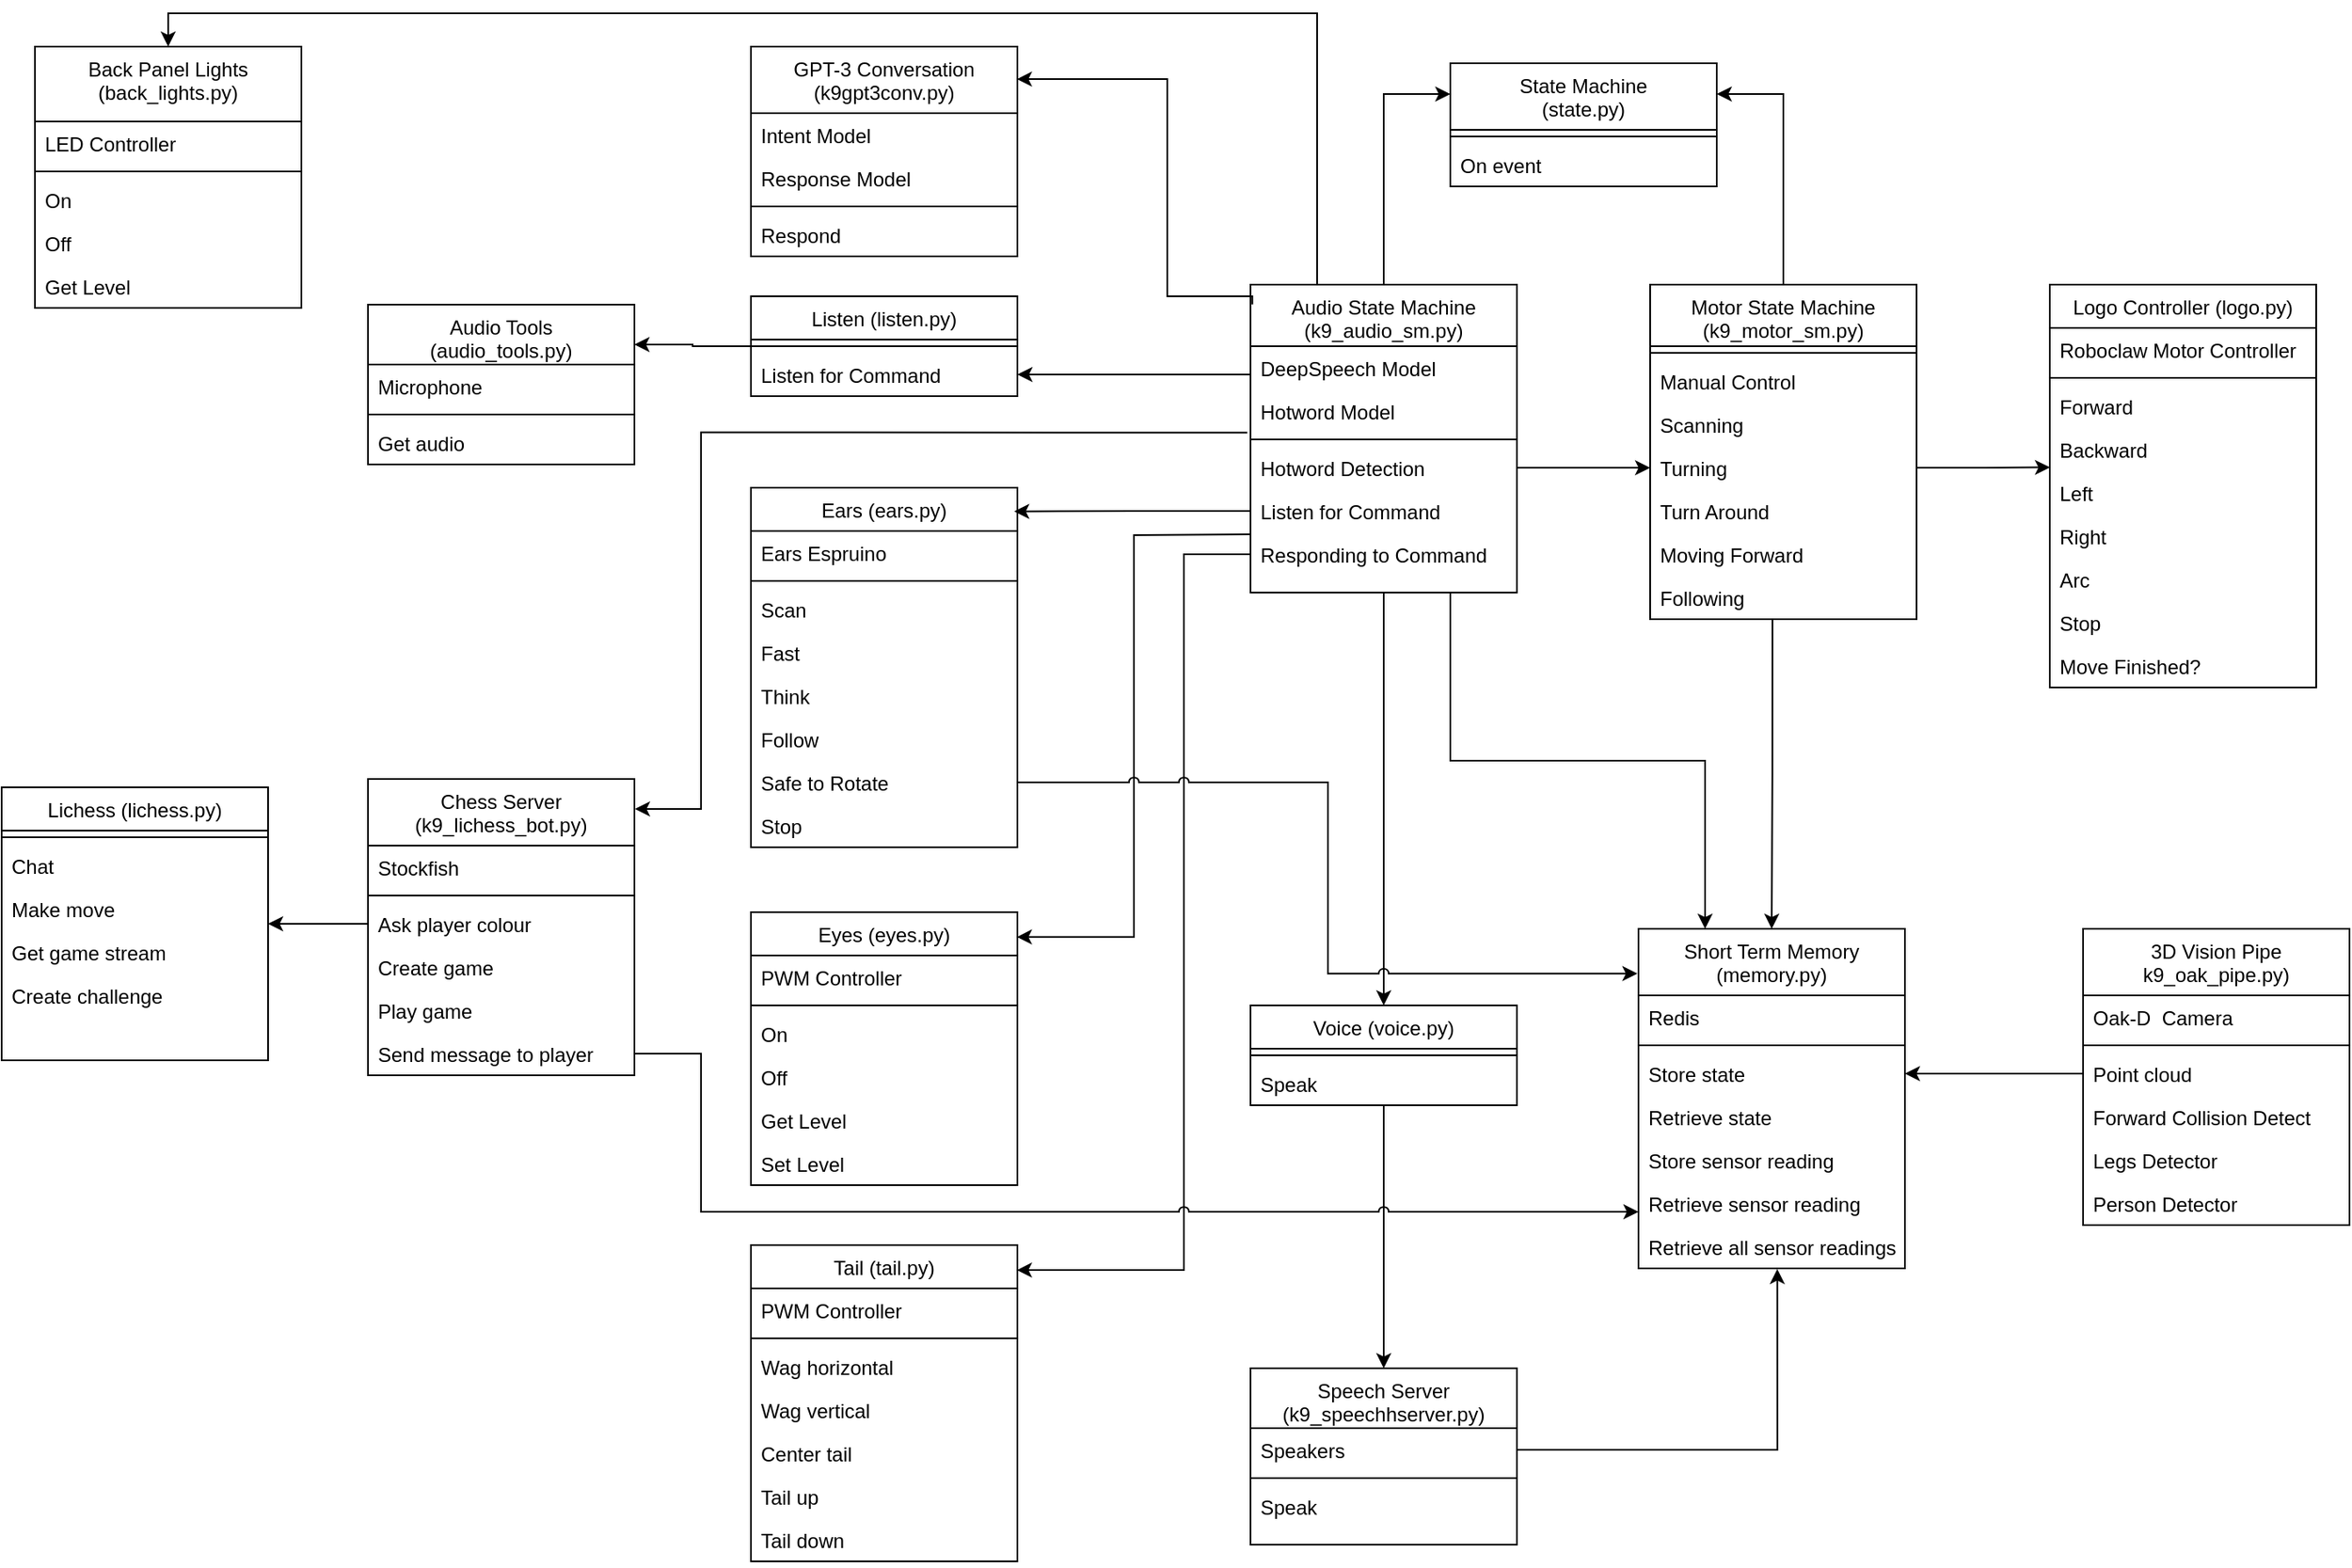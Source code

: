 <mxfile version="20.2.3" type="device"><diagram id="C5RBs43oDa-KdzZeNtuy" name="Page-1"><mxGraphModel dx="1865" dy="1115" grid="1" gridSize="10" guides="1" tooltips="1" connect="1" arrows="1" fold="1" page="1" pageScale="1" pageWidth="1654" pageHeight="1169" math="0" shadow="0"><root><mxCell id="WIyWlLk6GJQsqaUBKTNV-0"/><mxCell id="WIyWlLk6GJQsqaUBKTNV-1" parent="WIyWlLk6GJQsqaUBKTNV-0"/><mxCell id="qnv7xe7XA0KEcblWG110-169" style="edgeStyle=orthogonalEdgeStyle;rounded=0;orthogonalLoop=1;jettySize=auto;html=1;entryX=0.5;entryY=0;entryDx=0;entryDy=0;" edge="1" parent="WIyWlLk6GJQsqaUBKTNV-1" source="qnv7xe7XA0KEcblWG110-4" target="qnv7xe7XA0KEcblWG110-74"><mxGeometry relative="1" as="geometry"/></mxCell><mxCell id="qnv7xe7XA0KEcblWG110-174" style="edgeStyle=orthogonalEdgeStyle;rounded=0;orthogonalLoop=1;jettySize=auto;html=1;entryX=0;entryY=0.25;entryDx=0;entryDy=0;" edge="1" parent="WIyWlLk6GJQsqaUBKTNV-1" source="qnv7xe7XA0KEcblWG110-4" target="qnv7xe7XA0KEcblWG110-132"><mxGeometry relative="1" as="geometry"/></mxCell><mxCell id="qnv7xe7XA0KEcblWG110-180" style="edgeStyle=orthogonalEdgeStyle;rounded=0;orthogonalLoop=1;jettySize=auto;html=1;entryX=0.5;entryY=0;entryDx=0;entryDy=0;" edge="1" parent="WIyWlLk6GJQsqaUBKTNV-1" source="qnv7xe7XA0KEcblWG110-4" target="qnv7xe7XA0KEcblWG110-135"><mxGeometry relative="1" as="geometry"><Array as="points"><mxPoint x="860" y="180"/><mxPoint x="170" y="180"/></Array></mxGeometry></mxCell><mxCell id="qnv7xe7XA0KEcblWG110-183" style="edgeStyle=orthogonalEdgeStyle;rounded=0;orthogonalLoop=1;jettySize=auto;html=1;exitX=0.75;exitY=1;exitDx=0;exitDy=0;entryX=0.25;entryY=0;entryDx=0;entryDy=0;" edge="1" parent="WIyWlLk6GJQsqaUBKTNV-1" source="qnv7xe7XA0KEcblWG110-4" target="qnv7xe7XA0KEcblWG110-114"><mxGeometry relative="1" as="geometry"/></mxCell><mxCell id="qnv7xe7XA0KEcblWG110-4" value="Audio State Machine&#10;(k9_audio_sm.py)" style="swimlane;fontStyle=0;align=center;verticalAlign=top;childLayout=stackLayout;horizontal=1;startSize=37;horizontalStack=0;resizeParent=1;resizeLast=0;collapsible=1;marginBottom=0;rounded=0;shadow=0;strokeWidth=1;" vertex="1" parent="WIyWlLk6GJQsqaUBKTNV-1"><mxGeometry x="820" y="343" width="160" height="185" as="geometry"><mxRectangle x="130" y="380" width="160" height="26" as="alternateBounds"/></mxGeometry></mxCell><mxCell id="qnv7xe7XA0KEcblWG110-6" value="DeepSpeech Model" style="text;align=left;verticalAlign=top;spacingLeft=4;spacingRight=4;overflow=hidden;rotatable=0;points=[[0,0.5],[1,0.5]];portConstraint=eastwest;rounded=0;shadow=0;html=0;" vertex="1" parent="qnv7xe7XA0KEcblWG110-4"><mxGeometry y="37" width="160" height="26" as="geometry"/></mxCell><mxCell id="qnv7xe7XA0KEcblWG110-12" value="Hotword Model" style="text;align=left;verticalAlign=top;spacingLeft=4;spacingRight=4;overflow=hidden;rotatable=0;points=[[0,0.5],[1,0.5]];portConstraint=eastwest;rounded=0;shadow=0;html=0;" vertex="1" parent="qnv7xe7XA0KEcblWG110-4"><mxGeometry y="63" width="160" height="26" as="geometry"/></mxCell><mxCell id="qnv7xe7XA0KEcblWG110-7" value="" style="line;html=1;strokeWidth=1;align=left;verticalAlign=middle;spacingTop=-1;spacingLeft=3;spacingRight=3;rotatable=0;labelPosition=right;points=[];portConstraint=eastwest;" vertex="1" parent="qnv7xe7XA0KEcblWG110-4"><mxGeometry y="89" width="160" height="8" as="geometry"/></mxCell><mxCell id="qnv7xe7XA0KEcblWG110-8" value="Hotword Detection" style="text;align=left;verticalAlign=top;spacingLeft=4;spacingRight=4;overflow=hidden;rotatable=0;points=[[0,0.5],[1,0.5]];portConstraint=eastwest;fontStyle=0" vertex="1" parent="qnv7xe7XA0KEcblWG110-4"><mxGeometry y="97" width="160" height="26" as="geometry"/></mxCell><mxCell id="qnv7xe7XA0KEcblWG110-9" value="Listen for Command&#10;" style="text;align=left;verticalAlign=top;spacingLeft=4;spacingRight=4;overflow=hidden;rotatable=0;points=[[0,0.5],[1,0.5]];portConstraint=eastwest;" vertex="1" parent="qnv7xe7XA0KEcblWG110-4"><mxGeometry y="123" width="160" height="26" as="geometry"/></mxCell><mxCell id="qnv7xe7XA0KEcblWG110-10" value="Responding to Command" style="text;align=left;verticalAlign=top;spacingLeft=4;spacingRight=4;overflow=hidden;rotatable=0;points=[[0,0.5],[1,0.5]];portConstraint=eastwest;" vertex="1" parent="qnv7xe7XA0KEcblWG110-4"><mxGeometry y="149" width="160" height="26" as="geometry"/></mxCell><mxCell id="qnv7xe7XA0KEcblWG110-175" style="edgeStyle=orthogonalEdgeStyle;rounded=0;orthogonalLoop=1;jettySize=auto;html=1;entryX=1;entryY=0.25;entryDx=0;entryDy=0;" edge="1" parent="WIyWlLk6GJQsqaUBKTNV-1" source="qnv7xe7XA0KEcblWG110-13" target="qnv7xe7XA0KEcblWG110-132"><mxGeometry relative="1" as="geometry"/></mxCell><mxCell id="qnv7xe7XA0KEcblWG110-13" value="Motor State Machine&#10;(k9_motor_sm.py)" style="swimlane;fontStyle=0;align=center;verticalAlign=top;childLayout=stackLayout;horizontal=1;startSize=37;horizontalStack=0;resizeParent=1;resizeLast=0;collapsible=1;marginBottom=0;rounded=0;shadow=0;strokeWidth=1;" vertex="1" parent="WIyWlLk6GJQsqaUBKTNV-1"><mxGeometry x="1060" y="343" width="160" height="201" as="geometry"><mxRectangle x="130" y="380" width="160" height="26" as="alternateBounds"/></mxGeometry></mxCell><mxCell id="qnv7xe7XA0KEcblWG110-16" value="" style="line;html=1;strokeWidth=1;align=left;verticalAlign=middle;spacingTop=-1;spacingLeft=3;spacingRight=3;rotatable=0;labelPosition=right;points=[];portConstraint=eastwest;" vertex="1" parent="qnv7xe7XA0KEcblWG110-13"><mxGeometry y="37" width="160" height="8" as="geometry"/></mxCell><mxCell id="qnv7xe7XA0KEcblWG110-17" value="Manual Control" style="text;align=left;verticalAlign=top;spacingLeft=4;spacingRight=4;overflow=hidden;rotatable=0;points=[[0,0.5],[1,0.5]];portConstraint=eastwest;fontStyle=0" vertex="1" parent="qnv7xe7XA0KEcblWG110-13"><mxGeometry y="45" width="160" height="26" as="geometry"/></mxCell><mxCell id="qnv7xe7XA0KEcblWG110-18" value="Scanning" style="text;align=left;verticalAlign=top;spacingLeft=4;spacingRight=4;overflow=hidden;rotatable=0;points=[[0,0.5],[1,0.5]];portConstraint=eastwest;" vertex="1" parent="qnv7xe7XA0KEcblWG110-13"><mxGeometry y="71" width="160" height="26" as="geometry"/></mxCell><mxCell id="qnv7xe7XA0KEcblWG110-19" value="Turning" style="text;align=left;verticalAlign=top;spacingLeft=4;spacingRight=4;overflow=hidden;rotatable=0;points=[[0,0.5],[1,0.5]];portConstraint=eastwest;" vertex="1" parent="qnv7xe7XA0KEcblWG110-13"><mxGeometry y="97" width="160" height="26" as="geometry"/></mxCell><mxCell id="qnv7xe7XA0KEcblWG110-27" value="Turn Around" style="text;align=left;verticalAlign=top;spacingLeft=4;spacingRight=4;overflow=hidden;rotatable=0;points=[[0,0.5],[1,0.5]];portConstraint=eastwest;" vertex="1" parent="qnv7xe7XA0KEcblWG110-13"><mxGeometry y="123" width="160" height="26" as="geometry"/></mxCell><mxCell id="qnv7xe7XA0KEcblWG110-28" value="Moving Forward" style="text;align=left;verticalAlign=top;spacingLeft=4;spacingRight=4;overflow=hidden;rotatable=0;points=[[0,0.5],[1,0.5]];portConstraint=eastwest;" vertex="1" parent="qnv7xe7XA0KEcblWG110-13"><mxGeometry y="149" width="160" height="26" as="geometry"/></mxCell><mxCell id="qnv7xe7XA0KEcblWG110-29" value="Following" style="text;align=left;verticalAlign=top;spacingLeft=4;spacingRight=4;overflow=hidden;rotatable=0;points=[[0,0.5],[1,0.5]];portConstraint=eastwest;" vertex="1" parent="qnv7xe7XA0KEcblWG110-13"><mxGeometry y="175" width="160" height="26" as="geometry"/></mxCell><mxCell id="qnv7xe7XA0KEcblWG110-32" value="Logo Controller (logo.py)" style="swimlane;fontStyle=0;align=center;verticalAlign=top;childLayout=stackLayout;horizontal=1;startSize=26;horizontalStack=0;resizeParent=1;resizeLast=0;collapsible=1;marginBottom=0;rounded=0;shadow=0;strokeWidth=1;" vertex="1" parent="WIyWlLk6GJQsqaUBKTNV-1"><mxGeometry x="1300" y="343" width="160" height="242" as="geometry"><mxRectangle x="130" y="380" width="160" height="26" as="alternateBounds"/></mxGeometry></mxCell><mxCell id="qnv7xe7XA0KEcblWG110-33" value="Roboclaw Motor Controller" style="text;align=left;verticalAlign=top;spacingLeft=4;spacingRight=4;overflow=hidden;rotatable=0;points=[[0,0.5],[1,0.5]];portConstraint=eastwest;rounded=0;shadow=0;html=0;" vertex="1" parent="qnv7xe7XA0KEcblWG110-32"><mxGeometry y="26" width="160" height="26" as="geometry"/></mxCell><mxCell id="qnv7xe7XA0KEcblWG110-34" value="" style="line;html=1;strokeWidth=1;align=left;verticalAlign=middle;spacingTop=-1;spacingLeft=3;spacingRight=3;rotatable=0;labelPosition=right;points=[];portConstraint=eastwest;" vertex="1" parent="qnv7xe7XA0KEcblWG110-32"><mxGeometry y="52" width="160" height="8" as="geometry"/></mxCell><mxCell id="qnv7xe7XA0KEcblWG110-35" value="Forward" style="text;align=left;verticalAlign=top;spacingLeft=4;spacingRight=4;overflow=hidden;rotatable=0;points=[[0,0.5],[1,0.5]];portConstraint=eastwest;fontStyle=0" vertex="1" parent="qnv7xe7XA0KEcblWG110-32"><mxGeometry y="60" width="160" height="26" as="geometry"/></mxCell><mxCell id="qnv7xe7XA0KEcblWG110-36" value="Backward" style="text;align=left;verticalAlign=top;spacingLeft=4;spacingRight=4;overflow=hidden;rotatable=0;points=[[0,0.5],[1,0.5]];portConstraint=eastwest;" vertex="1" parent="qnv7xe7XA0KEcblWG110-32"><mxGeometry y="86" width="160" height="26" as="geometry"/></mxCell><mxCell id="qnv7xe7XA0KEcblWG110-37" value="Left" style="text;align=left;verticalAlign=top;spacingLeft=4;spacingRight=4;overflow=hidden;rotatable=0;points=[[0,0.5],[1,0.5]];portConstraint=eastwest;" vertex="1" parent="qnv7xe7XA0KEcblWG110-32"><mxGeometry y="112" width="160" height="26" as="geometry"/></mxCell><mxCell id="qnv7xe7XA0KEcblWG110-38" value="Right" style="text;align=left;verticalAlign=top;spacingLeft=4;spacingRight=4;overflow=hidden;rotatable=0;points=[[0,0.5],[1,0.5]];portConstraint=eastwest;" vertex="1" parent="qnv7xe7XA0KEcblWG110-32"><mxGeometry y="138" width="160" height="26" as="geometry"/></mxCell><mxCell id="qnv7xe7XA0KEcblWG110-39" value="Arc" style="text;align=left;verticalAlign=top;spacingLeft=4;spacingRight=4;overflow=hidden;rotatable=0;points=[[0,0.5],[1,0.5]];portConstraint=eastwest;" vertex="1" parent="qnv7xe7XA0KEcblWG110-32"><mxGeometry y="164" width="160" height="26" as="geometry"/></mxCell><mxCell id="qnv7xe7XA0KEcblWG110-40" value="Stop" style="text;align=left;verticalAlign=top;spacingLeft=4;spacingRight=4;overflow=hidden;rotatable=0;points=[[0,0.5],[1,0.5]];portConstraint=eastwest;" vertex="1" parent="qnv7xe7XA0KEcblWG110-32"><mxGeometry y="190" width="160" height="26" as="geometry"/></mxCell><mxCell id="qnv7xe7XA0KEcblWG110-41" value="Move Finished?" style="text;align=left;verticalAlign=top;spacingLeft=4;spacingRight=4;overflow=hidden;rotatable=0;points=[[0,0.5],[1,0.5]];portConstraint=eastwest;" vertex="1" parent="qnv7xe7XA0KEcblWG110-32"><mxGeometry y="216" width="160" height="26" as="geometry"/></mxCell><mxCell id="qnv7xe7XA0KEcblWG110-179" style="edgeStyle=orthogonalEdgeStyle;rounded=0;orthogonalLoop=1;jettySize=auto;html=1;entryX=1;entryY=0.25;entryDx=0;entryDy=0;" edge="1" parent="WIyWlLk6GJQsqaUBKTNV-1" source="qnv7xe7XA0KEcblWG110-42" target="qnv7xe7XA0KEcblWG110-153"><mxGeometry relative="1" as="geometry"/></mxCell><mxCell id="qnv7xe7XA0KEcblWG110-42" value="Listen (listen.py)" style="swimlane;fontStyle=0;align=center;verticalAlign=top;childLayout=stackLayout;horizontal=1;startSize=26;horizontalStack=0;resizeParent=1;resizeLast=0;collapsible=1;marginBottom=0;rounded=0;shadow=0;strokeWidth=1;" vertex="1" parent="WIyWlLk6GJQsqaUBKTNV-1"><mxGeometry x="520" y="350" width="160" height="60" as="geometry"><mxRectangle x="130" y="380" width="160" height="26" as="alternateBounds"/></mxGeometry></mxCell><mxCell id="qnv7xe7XA0KEcblWG110-45" value="" style="line;html=1;strokeWidth=1;align=left;verticalAlign=middle;spacingTop=-1;spacingLeft=3;spacingRight=3;rotatable=0;labelPosition=right;points=[];portConstraint=eastwest;" vertex="1" parent="qnv7xe7XA0KEcblWG110-42"><mxGeometry y="26" width="160" height="8" as="geometry"/></mxCell><mxCell id="qnv7xe7XA0KEcblWG110-47" value="Listen for Command&#10;" style="text;align=left;verticalAlign=top;spacingLeft=4;spacingRight=4;overflow=hidden;rotatable=0;points=[[0,0.5],[1,0.5]];portConstraint=eastwest;" vertex="1" parent="qnv7xe7XA0KEcblWG110-42"><mxGeometry y="34" width="160" height="26" as="geometry"/></mxCell><mxCell id="qnv7xe7XA0KEcblWG110-49" value="Ears (ears.py)" style="swimlane;fontStyle=0;align=center;verticalAlign=top;childLayout=stackLayout;horizontal=1;startSize=26;horizontalStack=0;resizeParent=1;resizeLast=0;collapsible=1;marginBottom=0;rounded=0;shadow=0;strokeWidth=1;" vertex="1" parent="WIyWlLk6GJQsqaUBKTNV-1"><mxGeometry x="520" y="465" width="160" height="216" as="geometry"><mxRectangle x="130" y="380" width="160" height="26" as="alternateBounds"/></mxGeometry></mxCell><mxCell id="qnv7xe7XA0KEcblWG110-50" value="Ears Espruino" style="text;align=left;verticalAlign=top;spacingLeft=4;spacingRight=4;overflow=hidden;rotatable=0;points=[[0,0.5],[1,0.5]];portConstraint=eastwest;rounded=0;shadow=0;html=0;" vertex="1" parent="qnv7xe7XA0KEcblWG110-49"><mxGeometry y="26" width="160" height="26" as="geometry"/></mxCell><mxCell id="qnv7xe7XA0KEcblWG110-51" value="" style="line;html=1;strokeWidth=1;align=left;verticalAlign=middle;spacingTop=-1;spacingLeft=3;spacingRight=3;rotatable=0;labelPosition=right;points=[];portConstraint=eastwest;" vertex="1" parent="qnv7xe7XA0KEcblWG110-49"><mxGeometry y="52" width="160" height="8" as="geometry"/></mxCell><mxCell id="qnv7xe7XA0KEcblWG110-52" value="Scan" style="text;align=left;verticalAlign=top;spacingLeft=4;spacingRight=4;overflow=hidden;rotatable=0;points=[[0,0.5],[1,0.5]];portConstraint=eastwest;" vertex="1" parent="qnv7xe7XA0KEcblWG110-49"><mxGeometry y="60" width="160" height="26" as="geometry"/></mxCell><mxCell id="qnv7xe7XA0KEcblWG110-53" value="Fast" style="text;align=left;verticalAlign=top;spacingLeft=4;spacingRight=4;overflow=hidden;rotatable=0;points=[[0,0.5],[1,0.5]];portConstraint=eastwest;" vertex="1" parent="qnv7xe7XA0KEcblWG110-49"><mxGeometry y="86" width="160" height="26" as="geometry"/></mxCell><mxCell id="qnv7xe7XA0KEcblWG110-54" value="Think" style="text;align=left;verticalAlign=top;spacingLeft=4;spacingRight=4;overflow=hidden;rotatable=0;points=[[0,0.5],[1,0.5]];portConstraint=eastwest;" vertex="1" parent="qnv7xe7XA0KEcblWG110-49"><mxGeometry y="112" width="160" height="26" as="geometry"/></mxCell><mxCell id="qnv7xe7XA0KEcblWG110-55" value="Follow" style="text;align=left;verticalAlign=top;spacingLeft=4;spacingRight=4;overflow=hidden;rotatable=0;points=[[0,0.5],[1,0.5]];portConstraint=eastwest;" vertex="1" parent="qnv7xe7XA0KEcblWG110-49"><mxGeometry y="138" width="160" height="26" as="geometry"/></mxCell><mxCell id="qnv7xe7XA0KEcblWG110-63" value="Safe to Rotate" style="text;align=left;verticalAlign=top;spacingLeft=4;spacingRight=4;overflow=hidden;rotatable=0;points=[[0,0.5],[1,0.5]];portConstraint=eastwest;" vertex="1" parent="qnv7xe7XA0KEcblWG110-49"><mxGeometry y="164" width="160" height="26" as="geometry"/></mxCell><mxCell id="qnv7xe7XA0KEcblWG110-64" value="Stop" style="text;align=left;verticalAlign=top;spacingLeft=4;spacingRight=4;overflow=hidden;rotatable=0;points=[[0,0.5],[1,0.5]];portConstraint=eastwest;" vertex="1" parent="qnv7xe7XA0KEcblWG110-49"><mxGeometry y="190" width="160" height="26" as="geometry"/></mxCell><mxCell id="qnv7xe7XA0KEcblWG110-65" value="Eyes (eyes.py)" style="swimlane;fontStyle=0;align=center;verticalAlign=top;childLayout=stackLayout;horizontal=1;startSize=26;horizontalStack=0;resizeParent=1;resizeLast=0;collapsible=1;marginBottom=0;rounded=0;shadow=0;strokeWidth=1;" vertex="1" parent="WIyWlLk6GJQsqaUBKTNV-1"><mxGeometry x="520" y="720" width="160" height="164" as="geometry"><mxRectangle x="130" y="380" width="160" height="26" as="alternateBounds"/></mxGeometry></mxCell><mxCell id="qnv7xe7XA0KEcblWG110-66" value="PWM Controller" style="text;align=left;verticalAlign=top;spacingLeft=4;spacingRight=4;overflow=hidden;rotatable=0;points=[[0,0.5],[1,0.5]];portConstraint=eastwest;rounded=0;shadow=0;html=0;" vertex="1" parent="qnv7xe7XA0KEcblWG110-65"><mxGeometry y="26" width="160" height="26" as="geometry"/></mxCell><mxCell id="qnv7xe7XA0KEcblWG110-67" value="" style="line;html=1;strokeWidth=1;align=left;verticalAlign=middle;spacingTop=-1;spacingLeft=3;spacingRight=3;rotatable=0;labelPosition=right;points=[];portConstraint=eastwest;" vertex="1" parent="qnv7xe7XA0KEcblWG110-65"><mxGeometry y="52" width="160" height="8" as="geometry"/></mxCell><mxCell id="qnv7xe7XA0KEcblWG110-68" value="On" style="text;align=left;verticalAlign=top;spacingLeft=4;spacingRight=4;overflow=hidden;rotatable=0;points=[[0,0.5],[1,0.5]];portConstraint=eastwest;" vertex="1" parent="qnv7xe7XA0KEcblWG110-65"><mxGeometry y="60" width="160" height="26" as="geometry"/></mxCell><mxCell id="qnv7xe7XA0KEcblWG110-69" value="Off" style="text;align=left;verticalAlign=top;spacingLeft=4;spacingRight=4;overflow=hidden;rotatable=0;points=[[0,0.5],[1,0.5]];portConstraint=eastwest;" vertex="1" parent="qnv7xe7XA0KEcblWG110-65"><mxGeometry y="86" width="160" height="26" as="geometry"/></mxCell><mxCell id="qnv7xe7XA0KEcblWG110-70" value="Get Level" style="text;align=left;verticalAlign=top;spacingLeft=4;spacingRight=4;overflow=hidden;rotatable=0;points=[[0,0.5],[1,0.5]];portConstraint=eastwest;" vertex="1" parent="qnv7xe7XA0KEcblWG110-65"><mxGeometry y="112" width="160" height="26" as="geometry"/></mxCell><mxCell id="qnv7xe7XA0KEcblWG110-71" value="Set Level" style="text;align=left;verticalAlign=top;spacingLeft=4;spacingRight=4;overflow=hidden;rotatable=0;points=[[0,0.5],[1,0.5]];portConstraint=eastwest;" vertex="1" parent="qnv7xe7XA0KEcblWG110-65"><mxGeometry y="138" width="160" height="26" as="geometry"/></mxCell><mxCell id="qnv7xe7XA0KEcblWG110-170" style="edgeStyle=orthogonalEdgeStyle;rounded=0;orthogonalLoop=1;jettySize=auto;html=1;entryX=0.5;entryY=0;entryDx=0;entryDy=0;" edge="1" parent="WIyWlLk6GJQsqaUBKTNV-1" source="qnv7xe7XA0KEcblWG110-74" target="qnv7xe7XA0KEcblWG110-100"><mxGeometry relative="1" as="geometry"/></mxCell><mxCell id="qnv7xe7XA0KEcblWG110-74" value="Voice (voice.py)" style="swimlane;fontStyle=0;align=center;verticalAlign=top;childLayout=stackLayout;horizontal=1;startSize=26;horizontalStack=0;resizeParent=1;resizeLast=0;collapsible=1;marginBottom=0;rounded=0;shadow=0;strokeWidth=1;" vertex="1" parent="WIyWlLk6GJQsqaUBKTNV-1"><mxGeometry x="820" y="776" width="160" height="60" as="geometry"><mxRectangle x="130" y="380" width="160" height="26" as="alternateBounds"/></mxGeometry></mxCell><mxCell id="qnv7xe7XA0KEcblWG110-76" value="" style="line;html=1;strokeWidth=1;align=left;verticalAlign=middle;spacingTop=-1;spacingLeft=3;spacingRight=3;rotatable=0;labelPosition=right;points=[];portConstraint=eastwest;" vertex="1" parent="qnv7xe7XA0KEcblWG110-74"><mxGeometry y="26" width="160" height="8" as="geometry"/></mxCell><mxCell id="qnv7xe7XA0KEcblWG110-77" value="Speak" style="text;align=left;verticalAlign=top;spacingLeft=4;spacingRight=4;overflow=hidden;rotatable=0;points=[[0,0.5],[1,0.5]];portConstraint=eastwest;" vertex="1" parent="qnv7xe7XA0KEcblWG110-74"><mxGeometry y="34" width="160" height="26" as="geometry"/></mxCell><mxCell id="qnv7xe7XA0KEcblWG110-91" value="GPT-3 Conversation&#10;(k9gpt3conv.py)" style="swimlane;fontStyle=0;align=center;verticalAlign=top;childLayout=stackLayout;horizontal=1;startSize=40;horizontalStack=0;resizeParent=1;resizeLast=0;collapsible=1;marginBottom=0;rounded=0;shadow=0;strokeWidth=1;" vertex="1" parent="WIyWlLk6GJQsqaUBKTNV-1"><mxGeometry x="520" y="200" width="160" height="126" as="geometry"><mxRectangle x="130" y="380" width="160" height="26" as="alternateBounds"/></mxGeometry></mxCell><mxCell id="qnv7xe7XA0KEcblWG110-92" value="Intent Model" style="text;align=left;verticalAlign=top;spacingLeft=4;spacingRight=4;overflow=hidden;rotatable=0;points=[[0,0.5],[1,0.5]];portConstraint=eastwest;rounded=0;shadow=0;html=0;" vertex="1" parent="qnv7xe7XA0KEcblWG110-91"><mxGeometry y="40" width="160" height="26" as="geometry"/></mxCell><mxCell id="qnv7xe7XA0KEcblWG110-99" value="Response Model" style="text;align=left;verticalAlign=top;spacingLeft=4;spacingRight=4;overflow=hidden;rotatable=0;points=[[0,0.5],[1,0.5]];portConstraint=eastwest;rounded=0;shadow=0;html=0;" vertex="1" parent="qnv7xe7XA0KEcblWG110-91"><mxGeometry y="66" width="160" height="26" as="geometry"/></mxCell><mxCell id="qnv7xe7XA0KEcblWG110-93" value="" style="line;html=1;strokeWidth=1;align=left;verticalAlign=middle;spacingTop=-1;spacingLeft=3;spacingRight=3;rotatable=0;labelPosition=right;points=[];portConstraint=eastwest;" vertex="1" parent="qnv7xe7XA0KEcblWG110-91"><mxGeometry y="92" width="160" height="8" as="geometry"/></mxCell><mxCell id="qnv7xe7XA0KEcblWG110-94" value="Respond" style="text;align=left;verticalAlign=top;spacingLeft=4;spacingRight=4;overflow=hidden;rotatable=0;points=[[0,0.5],[1,0.5]];portConstraint=eastwest;" vertex="1" parent="qnv7xe7XA0KEcblWG110-91"><mxGeometry y="100" width="160" height="26" as="geometry"/></mxCell><mxCell id="qnv7xe7XA0KEcblWG110-100" value="Speech Server&#10;(k9_speechhserver.py)" style="swimlane;fontStyle=0;align=center;verticalAlign=top;childLayout=stackLayout;horizontal=1;startSize=36;horizontalStack=0;resizeParent=1;resizeLast=0;collapsible=1;marginBottom=0;rounded=0;shadow=0;strokeWidth=1;" vertex="1" parent="WIyWlLk6GJQsqaUBKTNV-1"><mxGeometry x="820" y="994" width="160" height="106" as="geometry"><mxRectangle x="130" y="380" width="160" height="26" as="alternateBounds"/></mxGeometry></mxCell><mxCell id="qnv7xe7XA0KEcblWG110-101" value="Speakers" style="text;align=left;verticalAlign=top;spacingLeft=4;spacingRight=4;overflow=hidden;rotatable=0;points=[[0,0.5],[1,0.5]];portConstraint=eastwest;rounded=0;shadow=0;html=0;" vertex="1" parent="qnv7xe7XA0KEcblWG110-100"><mxGeometry y="36" width="160" height="26" as="geometry"/></mxCell><mxCell id="qnv7xe7XA0KEcblWG110-103" value="" style="line;html=1;strokeWidth=1;align=left;verticalAlign=middle;spacingTop=-1;spacingLeft=3;spacingRight=3;rotatable=0;labelPosition=right;points=[];portConstraint=eastwest;" vertex="1" parent="qnv7xe7XA0KEcblWG110-100"><mxGeometry y="62" width="160" height="8" as="geometry"/></mxCell><mxCell id="qnv7xe7XA0KEcblWG110-104" value="Speak" style="text;align=left;verticalAlign=top;spacingLeft=4;spacingRight=4;overflow=hidden;rotatable=0;points=[[0,0.5],[1,0.5]];portConstraint=eastwest;" vertex="1" parent="qnv7xe7XA0KEcblWG110-100"><mxGeometry y="70" width="160" height="26" as="geometry"/></mxCell><mxCell id="qnv7xe7XA0KEcblWG110-107" value="Chess Server&#10;(k9_lichess_bot.py)" style="swimlane;fontStyle=0;align=center;verticalAlign=top;childLayout=stackLayout;horizontal=1;startSize=40;horizontalStack=0;resizeParent=1;resizeLast=0;collapsible=1;marginBottom=0;rounded=0;shadow=0;strokeWidth=1;" vertex="1" parent="WIyWlLk6GJQsqaUBKTNV-1"><mxGeometry x="290" y="640" width="160" height="178" as="geometry"><mxRectangle x="130" y="380" width="160" height="26" as="alternateBounds"/></mxGeometry></mxCell><mxCell id="qnv7xe7XA0KEcblWG110-108" value="Stockfish" style="text;align=left;verticalAlign=top;spacingLeft=4;spacingRight=4;overflow=hidden;rotatable=0;points=[[0,0.5],[1,0.5]];portConstraint=eastwest;rounded=0;shadow=0;html=0;" vertex="1" parent="qnv7xe7XA0KEcblWG110-107"><mxGeometry y="40" width="160" height="26" as="geometry"/></mxCell><mxCell id="qnv7xe7XA0KEcblWG110-109" value="" style="line;html=1;strokeWidth=1;align=left;verticalAlign=middle;spacingTop=-1;spacingLeft=3;spacingRight=3;rotatable=0;labelPosition=right;points=[];portConstraint=eastwest;" vertex="1" parent="qnv7xe7XA0KEcblWG110-107"><mxGeometry y="66" width="160" height="8" as="geometry"/></mxCell><mxCell id="qnv7xe7XA0KEcblWG110-110" value="Ask player colour&#10;" style="text;align=left;verticalAlign=top;spacingLeft=4;spacingRight=4;overflow=hidden;rotatable=0;points=[[0,0.5],[1,0.5]];portConstraint=eastwest;" vertex="1" parent="qnv7xe7XA0KEcblWG110-107"><mxGeometry y="74" width="160" height="26" as="geometry"/></mxCell><mxCell id="qnv7xe7XA0KEcblWG110-111" value="Create game" style="text;align=left;verticalAlign=top;spacingLeft=4;spacingRight=4;overflow=hidden;rotatable=0;points=[[0,0.5],[1,0.5]];portConstraint=eastwest;" vertex="1" parent="qnv7xe7XA0KEcblWG110-107"><mxGeometry y="100" width="160" height="26" as="geometry"/></mxCell><mxCell id="qnv7xe7XA0KEcblWG110-112" value="Play game" style="text;align=left;verticalAlign=top;spacingLeft=4;spacingRight=4;overflow=hidden;rotatable=0;points=[[0,0.5],[1,0.5]];portConstraint=eastwest;" vertex="1" parent="qnv7xe7XA0KEcblWG110-107"><mxGeometry y="126" width="160" height="26" as="geometry"/></mxCell><mxCell id="qnv7xe7XA0KEcblWG110-113" value="Send message to player" style="text;align=left;verticalAlign=top;spacingLeft=4;spacingRight=4;overflow=hidden;rotatable=0;points=[[0,0.5],[1,0.5]];portConstraint=eastwest;" vertex="1" parent="qnv7xe7XA0KEcblWG110-107"><mxGeometry y="152" width="160" height="26" as="geometry"/></mxCell><mxCell id="qnv7xe7XA0KEcblWG110-114" value="Short Term Memory&#10;(memory.py)" style="swimlane;fontStyle=0;align=center;verticalAlign=top;childLayout=stackLayout;horizontal=1;startSize=40;horizontalStack=0;resizeParent=1;resizeLast=0;collapsible=1;marginBottom=0;rounded=0;shadow=0;strokeWidth=1;" vertex="1" parent="WIyWlLk6GJQsqaUBKTNV-1"><mxGeometry x="1053" y="730" width="160" height="204" as="geometry"><mxRectangle x="130" y="380" width="160" height="26" as="alternateBounds"/></mxGeometry></mxCell><mxCell id="qnv7xe7XA0KEcblWG110-115" value="Redis" style="text;align=left;verticalAlign=top;spacingLeft=4;spacingRight=4;overflow=hidden;rotatable=0;points=[[0,0.5],[1,0.5]];portConstraint=eastwest;rounded=0;shadow=0;html=0;" vertex="1" parent="qnv7xe7XA0KEcblWG110-114"><mxGeometry y="40" width="160" height="26" as="geometry"/></mxCell><mxCell id="qnv7xe7XA0KEcblWG110-117" value="" style="line;html=1;strokeWidth=1;align=left;verticalAlign=middle;spacingTop=-1;spacingLeft=3;spacingRight=3;rotatable=0;labelPosition=right;points=[];portConstraint=eastwest;" vertex="1" parent="qnv7xe7XA0KEcblWG110-114"><mxGeometry y="66" width="160" height="8" as="geometry"/></mxCell><mxCell id="qnv7xe7XA0KEcblWG110-118" value="Store state" style="text;align=left;verticalAlign=top;spacingLeft=4;spacingRight=4;overflow=hidden;rotatable=0;points=[[0,0.5],[1,0.5]];portConstraint=eastwest;" vertex="1" parent="qnv7xe7XA0KEcblWG110-114"><mxGeometry y="74" width="160" height="26" as="geometry"/></mxCell><mxCell id="qnv7xe7XA0KEcblWG110-119" value="Retrieve state" style="text;align=left;verticalAlign=top;spacingLeft=4;spacingRight=4;overflow=hidden;rotatable=0;points=[[0,0.5],[1,0.5]];portConstraint=eastwest;" vertex="1" parent="qnv7xe7XA0KEcblWG110-114"><mxGeometry y="100" width="160" height="26" as="geometry"/></mxCell><mxCell id="qnv7xe7XA0KEcblWG110-120" value="Store sensor reading" style="text;align=left;verticalAlign=top;spacingLeft=4;spacingRight=4;overflow=hidden;rotatable=0;points=[[0,0.5],[1,0.5]];portConstraint=eastwest;" vertex="1" parent="qnv7xe7XA0KEcblWG110-114"><mxGeometry y="126" width="160" height="26" as="geometry"/></mxCell><mxCell id="qnv7xe7XA0KEcblWG110-121" value="Retrieve sensor reading" style="text;align=left;verticalAlign=top;spacingLeft=4;spacingRight=4;overflow=hidden;rotatable=0;points=[[0,0.5],[1,0.5]];portConstraint=eastwest;" vertex="1" parent="qnv7xe7XA0KEcblWG110-114"><mxGeometry y="152" width="160" height="26" as="geometry"/></mxCell><mxCell id="qnv7xe7XA0KEcblWG110-122" value="Retrieve all sensor readings" style="text;align=left;verticalAlign=top;spacingLeft=4;spacingRight=4;overflow=hidden;rotatable=0;points=[[0,0.5],[1,0.5]];portConstraint=eastwest;" vertex="1" parent="qnv7xe7XA0KEcblWG110-114"><mxGeometry y="178" width="160" height="26" as="geometry"/></mxCell><mxCell id="qnv7xe7XA0KEcblWG110-178" style="edgeStyle=orthogonalEdgeStyle;rounded=0;orthogonalLoop=1;jettySize=auto;html=1;entryX=1;entryY=0.5;entryDx=0;entryDy=0;" edge="1" parent="WIyWlLk6GJQsqaUBKTNV-1" source="qnv7xe7XA0KEcblWG110-125" target="qnv7xe7XA0KEcblWG110-118"><mxGeometry relative="1" as="geometry"><Array as="points"><mxPoint x="1290" y="817"/><mxPoint x="1290" y="817"/></Array></mxGeometry></mxCell><mxCell id="qnv7xe7XA0KEcblWG110-125" value="3D Vision Pipe&#10;k9_oak_pipe.py)" style="swimlane;fontStyle=0;align=center;verticalAlign=top;childLayout=stackLayout;horizontal=1;startSize=40;horizontalStack=0;resizeParent=1;resizeLast=0;collapsible=1;marginBottom=0;rounded=0;shadow=0;strokeWidth=1;" vertex="1" parent="WIyWlLk6GJQsqaUBKTNV-1"><mxGeometry x="1320" y="730" width="160" height="178" as="geometry"><mxRectangle x="130" y="380" width="160" height="26" as="alternateBounds"/></mxGeometry></mxCell><mxCell id="qnv7xe7XA0KEcblWG110-126" value="Oak-D  Camera" style="text;align=left;verticalAlign=top;spacingLeft=4;spacingRight=4;overflow=hidden;rotatable=0;points=[[0,0.5],[1,0.5]];portConstraint=eastwest;rounded=0;shadow=0;html=0;" vertex="1" parent="qnv7xe7XA0KEcblWG110-125"><mxGeometry y="40" width="160" height="26" as="geometry"/></mxCell><mxCell id="qnv7xe7XA0KEcblWG110-127" value="" style="line;html=1;strokeWidth=1;align=left;verticalAlign=middle;spacingTop=-1;spacingLeft=3;spacingRight=3;rotatable=0;labelPosition=right;points=[];portConstraint=eastwest;" vertex="1" parent="qnv7xe7XA0KEcblWG110-125"><mxGeometry y="66" width="160" height="8" as="geometry"/></mxCell><mxCell id="qnv7xe7XA0KEcblWG110-128" value="Point cloud" style="text;align=left;verticalAlign=top;spacingLeft=4;spacingRight=4;overflow=hidden;rotatable=0;points=[[0,0.5],[1,0.5]];portConstraint=eastwest;" vertex="1" parent="qnv7xe7XA0KEcblWG110-125"><mxGeometry y="74" width="160" height="26" as="geometry"/></mxCell><mxCell id="qnv7xe7XA0KEcblWG110-129" value="Forward Collision Detect" style="text;align=left;verticalAlign=top;spacingLeft=4;spacingRight=4;overflow=hidden;rotatable=0;points=[[0,0.5],[1,0.5]];portConstraint=eastwest;" vertex="1" parent="qnv7xe7XA0KEcblWG110-125"><mxGeometry y="100" width="160" height="26" as="geometry"/></mxCell><mxCell id="qnv7xe7XA0KEcblWG110-130" value="Legs Detector" style="text;align=left;verticalAlign=top;spacingLeft=4;spacingRight=4;overflow=hidden;rotatable=0;points=[[0,0.5],[1,0.5]];portConstraint=eastwest;" vertex="1" parent="qnv7xe7XA0KEcblWG110-125"><mxGeometry y="126" width="160" height="26" as="geometry"/></mxCell><mxCell id="qnv7xe7XA0KEcblWG110-131" value="Person Detector" style="text;align=left;verticalAlign=top;spacingLeft=4;spacingRight=4;overflow=hidden;rotatable=0;points=[[0,0.5],[1,0.5]];portConstraint=eastwest;" vertex="1" parent="qnv7xe7XA0KEcblWG110-125"><mxGeometry y="152" width="160" height="26" as="geometry"/></mxCell><mxCell id="qnv7xe7XA0KEcblWG110-132" value="State Machine&#10;(state.py)" style="swimlane;fontStyle=0;align=center;verticalAlign=top;childLayout=stackLayout;horizontal=1;startSize=40;horizontalStack=0;resizeParent=1;resizeLast=0;collapsible=1;marginBottom=0;rounded=0;shadow=0;strokeWidth=1;" vertex="1" parent="WIyWlLk6GJQsqaUBKTNV-1"><mxGeometry x="940" y="210" width="160" height="74" as="geometry"><mxRectangle x="130" y="380" width="160" height="26" as="alternateBounds"/></mxGeometry></mxCell><mxCell id="qnv7xe7XA0KEcblWG110-133" value="" style="line;html=1;strokeWidth=1;align=left;verticalAlign=middle;spacingTop=-1;spacingLeft=3;spacingRight=3;rotatable=0;labelPosition=right;points=[];portConstraint=eastwest;" vertex="1" parent="qnv7xe7XA0KEcblWG110-132"><mxGeometry y="40" width="160" height="8" as="geometry"/></mxCell><mxCell id="qnv7xe7XA0KEcblWG110-134" value="On event" style="text;align=left;verticalAlign=top;spacingLeft=4;spacingRight=4;overflow=hidden;rotatable=0;points=[[0,0.5],[1,0.5]];portConstraint=eastwest;" vertex="1" parent="qnv7xe7XA0KEcblWG110-132"><mxGeometry y="48" width="160" height="26" as="geometry"/></mxCell><mxCell id="qnv7xe7XA0KEcblWG110-135" value="Back Panel Lights&#10;(back_lights.py)" style="swimlane;fontStyle=0;align=center;verticalAlign=top;childLayout=stackLayout;horizontal=1;startSize=45;horizontalStack=0;resizeParent=1;resizeLast=0;collapsible=1;marginBottom=0;rounded=0;shadow=0;strokeWidth=1;" vertex="1" parent="WIyWlLk6GJQsqaUBKTNV-1"><mxGeometry x="90" y="200" width="160" height="157" as="geometry"><mxRectangle x="130" y="380" width="160" height="26" as="alternateBounds"/></mxGeometry></mxCell><mxCell id="qnv7xe7XA0KEcblWG110-136" value="LED Controller" style="text;align=left;verticalAlign=top;spacingLeft=4;spacingRight=4;overflow=hidden;rotatable=0;points=[[0,0.5],[1,0.5]];portConstraint=eastwest;rounded=0;shadow=0;html=0;" vertex="1" parent="qnv7xe7XA0KEcblWG110-135"><mxGeometry y="45" width="160" height="26" as="geometry"/></mxCell><mxCell id="qnv7xe7XA0KEcblWG110-137" value="" style="line;html=1;strokeWidth=1;align=left;verticalAlign=middle;spacingTop=-1;spacingLeft=3;spacingRight=3;rotatable=0;labelPosition=right;points=[];portConstraint=eastwest;" vertex="1" parent="qnv7xe7XA0KEcblWG110-135"><mxGeometry y="71" width="160" height="8" as="geometry"/></mxCell><mxCell id="qnv7xe7XA0KEcblWG110-138" value="On" style="text;align=left;verticalAlign=top;spacingLeft=4;spacingRight=4;overflow=hidden;rotatable=0;points=[[0,0.5],[1,0.5]];portConstraint=eastwest;" vertex="1" parent="qnv7xe7XA0KEcblWG110-135"><mxGeometry y="79" width="160" height="26" as="geometry"/></mxCell><mxCell id="qnv7xe7XA0KEcblWG110-139" value="Off" style="text;align=left;verticalAlign=top;spacingLeft=4;spacingRight=4;overflow=hidden;rotatable=0;points=[[0,0.5],[1,0.5]];portConstraint=eastwest;" vertex="1" parent="qnv7xe7XA0KEcblWG110-135"><mxGeometry y="105" width="160" height="26" as="geometry"/></mxCell><mxCell id="qnv7xe7XA0KEcblWG110-140" value="Get Level" style="text;align=left;verticalAlign=top;spacingLeft=4;spacingRight=4;overflow=hidden;rotatable=0;points=[[0,0.5],[1,0.5]];portConstraint=eastwest;" vertex="1" parent="qnv7xe7XA0KEcblWG110-135"><mxGeometry y="131" width="160" height="26" as="geometry"/></mxCell><mxCell id="qnv7xe7XA0KEcblWG110-142" value="Lichess (lichess.py)" style="swimlane;fontStyle=0;align=center;verticalAlign=top;childLayout=stackLayout;horizontal=1;startSize=26;horizontalStack=0;resizeParent=1;resizeLast=0;collapsible=1;marginBottom=0;rounded=0;shadow=0;strokeWidth=1;" vertex="1" parent="WIyWlLk6GJQsqaUBKTNV-1"><mxGeometry x="70" y="645" width="160" height="164" as="geometry"><mxRectangle x="130" y="380" width="160" height="26" as="alternateBounds"/></mxGeometry></mxCell><mxCell id="qnv7xe7XA0KEcblWG110-144" value="" style="line;html=1;strokeWidth=1;align=left;verticalAlign=middle;spacingTop=-1;spacingLeft=3;spacingRight=3;rotatable=0;labelPosition=right;points=[];portConstraint=eastwest;" vertex="1" parent="qnv7xe7XA0KEcblWG110-142"><mxGeometry y="26" width="160" height="8" as="geometry"/></mxCell><mxCell id="qnv7xe7XA0KEcblWG110-145" value="Chat" style="text;align=left;verticalAlign=top;spacingLeft=4;spacingRight=4;overflow=hidden;rotatable=0;points=[[0,0.5],[1,0.5]];portConstraint=eastwest;" vertex="1" parent="qnv7xe7XA0KEcblWG110-142"><mxGeometry y="34" width="160" height="26" as="geometry"/></mxCell><mxCell id="qnv7xe7XA0KEcblWG110-146" value="Make move" style="text;align=left;verticalAlign=top;spacingLeft=4;spacingRight=4;overflow=hidden;rotatable=0;points=[[0,0.5],[1,0.5]];portConstraint=eastwest;" vertex="1" parent="qnv7xe7XA0KEcblWG110-142"><mxGeometry y="60" width="160" height="26" as="geometry"/></mxCell><mxCell id="qnv7xe7XA0KEcblWG110-147" value="Get game stream" style="text;align=left;verticalAlign=top;spacingLeft=4;spacingRight=4;overflow=hidden;rotatable=0;points=[[0,0.5],[1,0.5]];portConstraint=eastwest;" vertex="1" parent="qnv7xe7XA0KEcblWG110-142"><mxGeometry y="86" width="160" height="26" as="geometry"/></mxCell><mxCell id="qnv7xe7XA0KEcblWG110-148" value="Create challenge" style="text;align=left;verticalAlign=top;spacingLeft=4;spacingRight=4;overflow=hidden;rotatable=0;points=[[0,0.5],[1,0.5]];portConstraint=eastwest;" vertex="1" parent="qnv7xe7XA0KEcblWG110-142"><mxGeometry y="112" width="160" height="26" as="geometry"/></mxCell><mxCell id="qnv7xe7XA0KEcblWG110-153" value="Audio Tools&#10;(audio_tools.py)" style="swimlane;fontStyle=0;align=center;verticalAlign=top;childLayout=stackLayout;horizontal=1;startSize=36;horizontalStack=0;resizeParent=1;resizeLast=0;collapsible=1;marginBottom=0;rounded=0;shadow=0;strokeWidth=1;" vertex="1" parent="WIyWlLk6GJQsqaUBKTNV-1"><mxGeometry x="290" y="355" width="160" height="96" as="geometry"><mxRectangle x="130" y="380" width="160" height="26" as="alternateBounds"/></mxGeometry></mxCell><mxCell id="qnv7xe7XA0KEcblWG110-154" value="Microphone" style="text;align=left;verticalAlign=top;spacingLeft=4;spacingRight=4;overflow=hidden;rotatable=0;points=[[0,0.5],[1,0.5]];portConstraint=eastwest;rounded=0;shadow=0;html=0;" vertex="1" parent="qnv7xe7XA0KEcblWG110-153"><mxGeometry y="36" width="160" height="26" as="geometry"/></mxCell><mxCell id="qnv7xe7XA0KEcblWG110-155" value="" style="line;html=1;strokeWidth=1;align=left;verticalAlign=middle;spacingTop=-1;spacingLeft=3;spacingRight=3;rotatable=0;labelPosition=right;points=[];portConstraint=eastwest;" vertex="1" parent="qnv7xe7XA0KEcblWG110-153"><mxGeometry y="62" width="160" height="8" as="geometry"/></mxCell><mxCell id="qnv7xe7XA0KEcblWG110-156" value="Get audio" style="text;align=left;verticalAlign=top;spacingLeft=4;spacingRight=4;overflow=hidden;rotatable=0;points=[[0,0.5],[1,0.5]];portConstraint=eastwest;" vertex="1" parent="qnv7xe7XA0KEcblWG110-153"><mxGeometry y="70" width="160" height="26" as="geometry"/></mxCell><mxCell id="qnv7xe7XA0KEcblWG110-157" value="Tail (tail.py)" style="swimlane;fontStyle=0;align=center;verticalAlign=top;childLayout=stackLayout;horizontal=1;startSize=26;horizontalStack=0;resizeParent=1;resizeLast=0;collapsible=1;marginBottom=0;rounded=0;shadow=0;strokeWidth=1;" vertex="1" parent="WIyWlLk6GJQsqaUBKTNV-1"><mxGeometry x="520" y="920" width="160" height="190" as="geometry"><mxRectangle x="130" y="380" width="160" height="26" as="alternateBounds"/></mxGeometry></mxCell><mxCell id="qnv7xe7XA0KEcblWG110-158" value="PWM Controller" style="text;align=left;verticalAlign=top;spacingLeft=4;spacingRight=4;overflow=hidden;rotatable=0;points=[[0,0.5],[1,0.5]];portConstraint=eastwest;rounded=0;shadow=0;html=0;" vertex="1" parent="qnv7xe7XA0KEcblWG110-157"><mxGeometry y="26" width="160" height="26" as="geometry"/></mxCell><mxCell id="qnv7xe7XA0KEcblWG110-159" value="" style="line;html=1;strokeWidth=1;align=left;verticalAlign=middle;spacingTop=-1;spacingLeft=3;spacingRight=3;rotatable=0;labelPosition=right;points=[];portConstraint=eastwest;" vertex="1" parent="qnv7xe7XA0KEcblWG110-157"><mxGeometry y="52" width="160" height="8" as="geometry"/></mxCell><mxCell id="qnv7xe7XA0KEcblWG110-160" value="Wag horizontal" style="text;align=left;verticalAlign=top;spacingLeft=4;spacingRight=4;overflow=hidden;rotatable=0;points=[[0,0.5],[1,0.5]];portConstraint=eastwest;" vertex="1" parent="qnv7xe7XA0KEcblWG110-157"><mxGeometry y="60" width="160" height="26" as="geometry"/></mxCell><mxCell id="qnv7xe7XA0KEcblWG110-161" value="Wag vertical" style="text;align=left;verticalAlign=top;spacingLeft=4;spacingRight=4;overflow=hidden;rotatable=0;points=[[0,0.5],[1,0.5]];portConstraint=eastwest;" vertex="1" parent="qnv7xe7XA0KEcblWG110-157"><mxGeometry y="86" width="160" height="26" as="geometry"/></mxCell><mxCell id="qnv7xe7XA0KEcblWG110-162" value="Center tail" style="text;align=left;verticalAlign=top;spacingLeft=4;spacingRight=4;overflow=hidden;rotatable=0;points=[[0,0.5],[1,0.5]];portConstraint=eastwest;" vertex="1" parent="qnv7xe7XA0KEcblWG110-157"><mxGeometry y="112" width="160" height="26" as="geometry"/></mxCell><mxCell id="qnv7xe7XA0KEcblWG110-163" value="Tail up" style="text;align=left;verticalAlign=top;spacingLeft=4;spacingRight=4;overflow=hidden;rotatable=0;points=[[0,0.5],[1,0.5]];portConstraint=eastwest;" vertex="1" parent="qnv7xe7XA0KEcblWG110-157"><mxGeometry y="138" width="160" height="26" as="geometry"/></mxCell><mxCell id="qnv7xe7XA0KEcblWG110-164" value="Tail down" style="text;align=left;verticalAlign=top;spacingLeft=4;spacingRight=4;overflow=hidden;rotatable=0;points=[[0,0.5],[1,0.5]];portConstraint=eastwest;" vertex="1" parent="qnv7xe7XA0KEcblWG110-157"><mxGeometry y="164" width="160" height="26" as="geometry"/></mxCell><mxCell id="qnv7xe7XA0KEcblWG110-165" style="edgeStyle=orthogonalEdgeStyle;rounded=0;orthogonalLoop=1;jettySize=auto;html=1;entryX=0.998;entryY=0.155;entryDx=0;entryDy=0;entryPerimeter=0;exitX=0.007;exitY=0.064;exitDx=0;exitDy=0;exitPerimeter=0;" edge="1" parent="WIyWlLk6GJQsqaUBKTNV-1" source="qnv7xe7XA0KEcblWG110-4" target="qnv7xe7XA0KEcblWG110-91"><mxGeometry relative="1" as="geometry"><Array as="points"><mxPoint x="821" y="350"/><mxPoint x="770" y="350"/><mxPoint x="770" y="220"/></Array></mxGeometry></mxCell><mxCell id="qnv7xe7XA0KEcblWG110-166" style="edgeStyle=orthogonalEdgeStyle;rounded=0;orthogonalLoop=1;jettySize=auto;html=1;entryX=1;entryY=0.5;entryDx=0;entryDy=0;" edge="1" parent="WIyWlLk6GJQsqaUBKTNV-1" target="qnv7xe7XA0KEcblWG110-47"><mxGeometry relative="1" as="geometry"><mxPoint x="820" y="397" as="sourcePoint"/><Array as="points"><mxPoint x="750" y="397"/><mxPoint x="750" y="397"/></Array></mxGeometry></mxCell><mxCell id="qnv7xe7XA0KEcblWG110-167" style="edgeStyle=orthogonalEdgeStyle;rounded=0;orthogonalLoop=1;jettySize=auto;html=1;entryX=0.988;entryY=0.066;entryDx=0;entryDy=0;entryPerimeter=0;" edge="1" parent="WIyWlLk6GJQsqaUBKTNV-1" source="qnv7xe7XA0KEcblWG110-9" target="qnv7xe7XA0KEcblWG110-49"><mxGeometry relative="1" as="geometry"/></mxCell><mxCell id="qnv7xe7XA0KEcblWG110-168" style="edgeStyle=orthogonalEdgeStyle;rounded=0;orthogonalLoop=1;jettySize=auto;html=1;entryX=0.998;entryY=0.091;entryDx=0;entryDy=0;entryPerimeter=0;" edge="1" parent="WIyWlLk6GJQsqaUBKTNV-1" target="qnv7xe7XA0KEcblWG110-65"><mxGeometry relative="1" as="geometry"><mxPoint x="820" y="493" as="sourcePoint"/></mxGeometry></mxCell><mxCell id="qnv7xe7XA0KEcblWG110-172" style="edgeStyle=orthogonalEdgeStyle;rounded=0;orthogonalLoop=1;jettySize=auto;html=1;entryX=0;entryY=0.5;entryDx=0;entryDy=0;" edge="1" parent="WIyWlLk6GJQsqaUBKTNV-1" source="qnv7xe7XA0KEcblWG110-8" target="qnv7xe7XA0KEcblWG110-19"><mxGeometry relative="1" as="geometry"/></mxCell><mxCell id="qnv7xe7XA0KEcblWG110-173" style="edgeStyle=orthogonalEdgeStyle;rounded=0;orthogonalLoop=1;jettySize=auto;html=1;entryX=0.998;entryY=0.079;entryDx=0;entryDy=0;entryPerimeter=0;" edge="1" parent="WIyWlLk6GJQsqaUBKTNV-1" source="qnv7xe7XA0KEcblWG110-10" target="qnv7xe7XA0KEcblWG110-157"><mxGeometry relative="1" as="geometry"><Array as="points"><mxPoint x="780" y="505"/><mxPoint x="780" y="935"/></Array></mxGeometry></mxCell><mxCell id="qnv7xe7XA0KEcblWG110-176" style="edgeStyle=orthogonalEdgeStyle;rounded=0;orthogonalLoop=1;jettySize=auto;html=1;entryX=0.001;entryY=0.914;entryDx=0;entryDy=0;entryPerimeter=0;" edge="1" parent="WIyWlLk6GJQsqaUBKTNV-1" source="qnv7xe7XA0KEcblWG110-19" target="qnv7xe7XA0KEcblWG110-36"><mxGeometry relative="1" as="geometry"/></mxCell><mxCell id="qnv7xe7XA0KEcblWG110-177" style="edgeStyle=orthogonalEdgeStyle;rounded=0;orthogonalLoop=1;jettySize=auto;html=1;entryX=0.5;entryY=0;entryDx=0;entryDy=0;exitX=0.459;exitY=1.006;exitDx=0;exitDy=0;exitPerimeter=0;" edge="1" parent="WIyWlLk6GJQsqaUBKTNV-1" source="qnv7xe7XA0KEcblWG110-29" target="qnv7xe7XA0KEcblWG110-114"><mxGeometry relative="1" as="geometry"/></mxCell><mxCell id="qnv7xe7XA0KEcblWG110-181" style="edgeStyle=orthogonalEdgeStyle;rounded=0;orthogonalLoop=1;jettySize=auto;html=1;entryX=1.002;entryY=0.101;entryDx=0;entryDy=0;entryPerimeter=0;exitX=-0.012;exitY=0.994;exitDx=0;exitDy=0;exitPerimeter=0;" edge="1" parent="WIyWlLk6GJQsqaUBKTNV-1" source="qnv7xe7XA0KEcblWG110-12" target="qnv7xe7XA0KEcblWG110-107"><mxGeometry relative="1" as="geometry"><Array as="points"><mxPoint x="490" y="432"/><mxPoint x="490" y="658"/></Array></mxGeometry></mxCell><mxCell id="qnv7xe7XA0KEcblWG110-182" style="edgeStyle=orthogonalEdgeStyle;rounded=0;orthogonalLoop=1;jettySize=auto;html=1;entryX=1;entryY=0.5;entryDx=0;entryDy=0;" edge="1" parent="WIyWlLk6GJQsqaUBKTNV-1" source="qnv7xe7XA0KEcblWG110-110" target="qnv7xe7XA0KEcblWG110-142"><mxGeometry relative="1" as="geometry"/></mxCell><mxCell id="qnv7xe7XA0KEcblWG110-184" style="edgeStyle=orthogonalEdgeStyle;rounded=0;orthogonalLoop=1;jettySize=auto;html=1;entryX=-0.004;entryY=0.132;entryDx=0;entryDy=0;entryPerimeter=0;jumpStyle=arc;" edge="1" parent="WIyWlLk6GJQsqaUBKTNV-1" source="qnv7xe7XA0KEcblWG110-63" target="qnv7xe7XA0KEcblWG110-114"><mxGeometry relative="1" as="geometry"/></mxCell><mxCell id="qnv7xe7XA0KEcblWG110-185" style="edgeStyle=orthogonalEdgeStyle;rounded=0;jumpStyle=arc;orthogonalLoop=1;jettySize=auto;html=1;" edge="1" parent="WIyWlLk6GJQsqaUBKTNV-1" source="qnv7xe7XA0KEcblWG110-113"><mxGeometry relative="1" as="geometry"><mxPoint x="1053" y="900" as="targetPoint"/><Array as="points"><mxPoint x="490" y="805"/><mxPoint x="490" y="900"/><mxPoint x="1053" y="900"/></Array></mxGeometry></mxCell><mxCell id="qnv7xe7XA0KEcblWG110-186" style="edgeStyle=orthogonalEdgeStyle;rounded=0;jumpStyle=arc;orthogonalLoop=1;jettySize=auto;html=1;entryX=0.521;entryY=1.013;entryDx=0;entryDy=0;entryPerimeter=0;" edge="1" parent="WIyWlLk6GJQsqaUBKTNV-1" source="qnv7xe7XA0KEcblWG110-101" target="qnv7xe7XA0KEcblWG110-122"><mxGeometry relative="1" as="geometry"/></mxCell></root></mxGraphModel></diagram></mxfile>